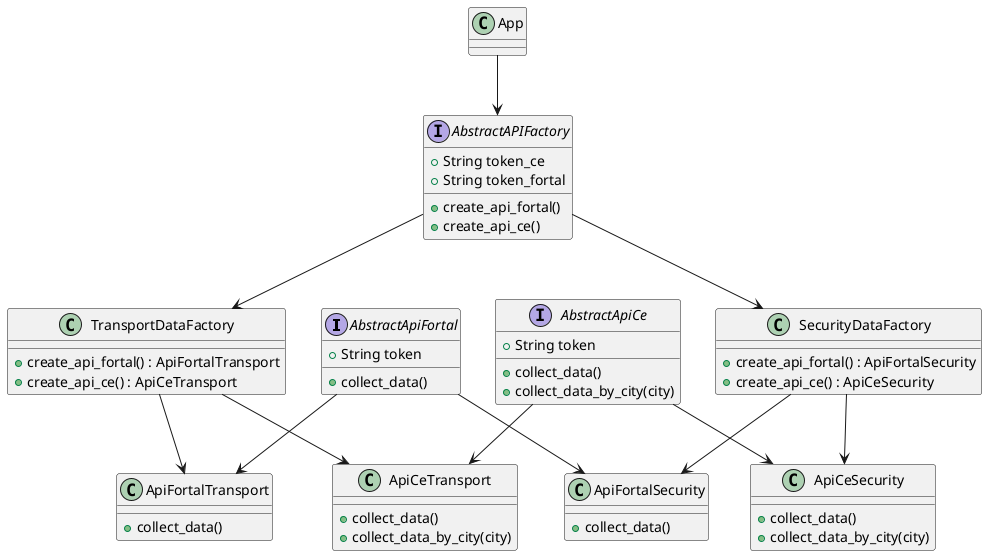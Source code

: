 @startuml

interface AbstractApiFortal{
  +String token
  +collect_data()
}

class ApiFortalTransport {
  +collect_data()
}

class ApiFortalSecurity {
  +collect_data()
}

interface AbstractApiCe{
  +String token
  +collect_data()
  +collect_data_by_city(city)
}

class ApiCeTransport {
  +collect_data()
  +collect_data_by_city(city)
}

class ApiCeSecurity {
  +collect_data()
  +collect_data_by_city(city)
}

interface AbstractAPIFactory{
  +String token_ce
  +String token_fortal
  +create_api_fortal()
  +create_api_ce()
}

class TransportDataFactory {
  +create_api_fortal() : ApiFortalTransport
  +create_api_ce() : ApiCeTransport
}

class SecurityDataFactory {
  +create_api_fortal() : ApiFortalSecurity
  +create_api_ce() : ApiCeSecurity
}

class App {

}

AbstractAPIFactory --> TransportDataFactory
AbstractAPIFactory --> SecurityDataFactory

AbstractApiFortal --> ApiFortalTransport
AbstractApiFortal --> ApiFortalSecurity

AbstractApiCe --> ApiCeTransport
AbstractApiCe --> ApiCeSecurity

App --> AbstractAPIFactory
TransportDataFactory --> ApiFortalTransport
TransportDataFactory --> ApiCeTransport

SecurityDataFactory --> ApiFortalSecurity
SecurityDataFactory --> ApiCeSecurity

@enduml
